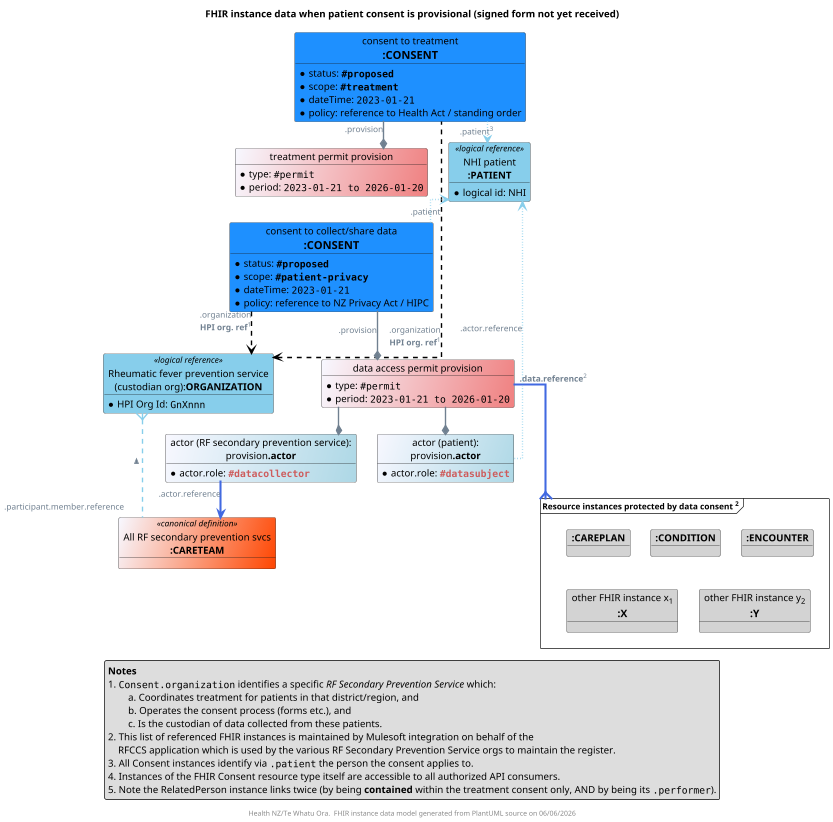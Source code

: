 @startuml obj-FHIR-data-consent-provisional

top to bottom direction
skinparam dpi 200
allow_mixing
scale 400 width

skinparam ActivityDiamondBackgroundColor #RoyalBlue
skinparam ArrowColor #SlateGrey   
skinparam ArrowFontColor #RoyalBlue
skinparam ArrowFontColor #SlateGrey  
skinparam ArrowFontSize 12
skinparam ArrowMessageAlignment left
skinparam BoxPadding 10
skinparam linetype ortho
skinparam nodesep 30
skinparam ranksep 30
skinparam roundcorner 5
skinparam sequenceArrowThickness 2

title FHIR instance data when patient consent is provisional (signed form not yet received)

!procedure $Coding($Alias,$System,$Code,$Display)
  object "<color:GhostWhite>$System" as $Alias #MediumPurple {
    <color:GhostWhite><size:11>**$Code**-$Display
  }
!endprocedure

object "consent to treatment\n<size:16>**:CONSENT**" as TREATCONSENT #DodgerBlue {
  * status: ""**#proposed**""
  * scope: ""**#treatment**""
  * dateTime: ""2023-01-21""
  * policy: reference to Health Act / standing order
}

object "treatment permit provision" as TAP #GhostWhite/LightCoral  {
  * type: ""#permit""
  * period: ""2023-01-21 to 2026-01-20""
}

object "consent to collect/share data\n<size:16>**:CONSENT**" as DATACONSENT #DodgerBlue {
  * status: ""**#proposed**""
  * scope: ""**#patient-privacy**""
  * dateTime: ""2023-01-21""
  * policy: reference to NZ Privacy Act / HIPC
}

object "data access permit provision" as DAP #GhostWhite/LightCoral  {
  * type: ""#permit""
  * period: ""2023-01-21 to 2026-01-20""
}

object "All RF secondary prevention svcs\n**:CARETEAM**" as CARETEAM <<canonical definition>> #GhostWhite/OrangeRed

object "actor (RF secondary prevention service):\n<size:14>provision**.actor**" as ORGACTOR #GhostWhite/LightBlue {
  * actor.role: ""<color:#IndianRed>**#datacollector**""
}

object "actor (patient):\n<size:14>provision**.actor**" as SUBJECTACTOR #GhostWhite/LightBlue {
  * actor.role: ""<color:#IndianRed>**#datasubject**""
}

' resources in other repos
object "NHI patient\n**:PATIENT**" as PATIENT <<logical reference>> #SkyBlue {
  * logical id: NHI
}

object "Rheumatic fever prevention service\n(custodian org):**ORGANIZATION**" as HPI <<logical reference>> #SkyBlue {
  * HPI Org Id: ""GnXnnn""
}

frame "<size:12>Resource instances protected by data consent <sup>2</sup>" as COVERED {
'  object "patient's responses\n<size:12>**:QUESTIONNAIRERESPONSE**" as QRC #LightSalmon
  object "<size:14>**:CAREPLAN**" as R1 #LightGray
  object "<size:14>**:CONDITION**" as R2 #LightGray
  object "<size:14>**:ENCOUNTER**" as R3 #LightGray
  object "other FHIR instance x<sub>1</sub>\n**<size:15>:X**" as Another1 #LightGray
  object "other FHIR instance y<sub>2</sub>\n**<size:15>:Y**" as Another2 #LightGray
}

' positioning
TREATCONSENT -[hidden]d- TAP
TAP -[hidden]d- DATACONSENT

' connectors
DAP "**.data.reference**<sup>2</sup>" -[thickness=3,#RoyalBlue]d--{ COVERED 
DAP --* ORGACTOR
DAP --* SUBJECTACTOR

TREATCONSENT ".patient<sup>3</sup>" -[dotted,#SkyBlue]-> PATIENT
TREATCONSENT -[norank]-* TAP : "".provision""
TREATCONSENT -[dashed,#Black,norank]l-> HPI: .organization\n**HPI org. ref**<sup>1</sup>

DATACONSENT ".patient" -[dotted,#SkyBlue,norank]---> PATIENT
DATACONSENT -d--* DAP : "".provision""
DATACONSENT -[dashed,#Black]--> HPI: .organization\n**HPI org. ref**<sup>1</sup>

ORGACTOR -[thickness=3,#RoyalBlue]-> CARETEAM: .actor.reference
SUBJECTACTOR  -[dotted,#SkyBlue,norank]-> PATIENT: .actor.reference

CARETEAM "\n.participant.member.reference" -[dashed,#SkyBlue]l--{ HPI: > 


legend bottom
  **Notes**
  1. ""Consent.organization"" identifies a specific //RF Secondary Prevention Service// which:
      \ta. Coordinates treatment for patients in that district/region, and
      \tb. Operates the consent process (forms etc.), and
      \tc. Is the custodian of data collected from these patients.
  2. This list of referenced FHIR instances is maintained by Mulesoft integration on behalf of the  
      RFCCS application which is used by the various RF Secondary Prevention Service orgs to maintain the register.
  3. All Consent instances identify via "".patient"" the person the consent applies to.
  4. Instances of the FHIR Consent resource type itself are accessible to all authorized API consumers.
  5. Note the RelatedPerson instance links twice (by being **contained** within the treatment consent only, AND by being its "".performer"").
endlegend

footer "Health NZ/Te Whatu Ora.  FHIR instance data model generated from PlantUML source on %date('dd/MM/yyyy')"

@enduml